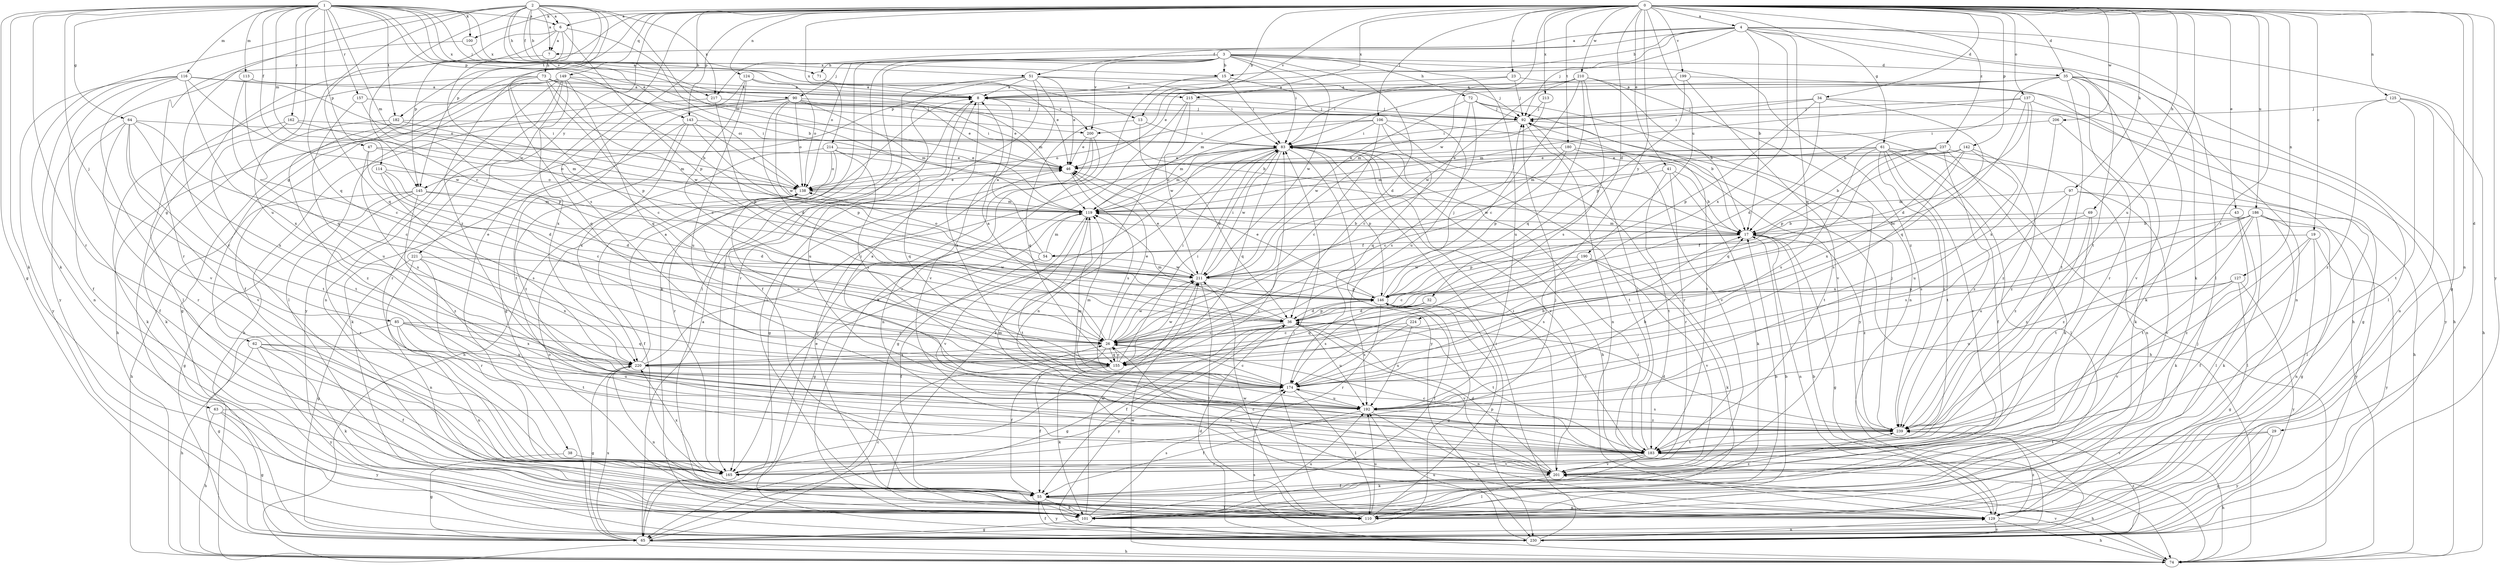 strict digraph  {
0;
1;
2;
3;
4;
6;
7;
8;
13;
15;
17;
19;
23;
26;
29;
32;
34;
35;
36;
38;
41;
43;
46;
47;
51;
54;
55;
61;
62;
63;
64;
65;
69;
71;
72;
73;
74;
83;
85;
90;
92;
97;
100;
101;
106;
110;
113;
114;
116;
119;
124;
125;
127;
129;
137;
138;
142;
143;
145;
146;
149;
155;
157;
162;
165;
174;
180;
182;
183;
186;
190;
192;
199;
200;
201;
206;
210;
211;
213;
214;
215;
217;
220;
221;
224;
230;
237;
239;
0 -> 4  [label=a];
0 -> 6  [label=a];
0 -> 13  [label=b];
0 -> 19  [label=c];
0 -> 23  [label=c];
0 -> 29  [label=d];
0 -> 32  [label=d];
0 -> 34  [label=d];
0 -> 35  [label=d];
0 -> 38  [label=e];
0 -> 41  [label=e];
0 -> 43  [label=e];
0 -> 61  [label=g];
0 -> 62  [label=g];
0 -> 63  [label=g];
0 -> 69  [label=h];
0 -> 97  [label=k];
0 -> 100  [label=k];
0 -> 106  [label=l];
0 -> 124  [label=n];
0 -> 125  [label=n];
0 -> 127  [label=n];
0 -> 129  [label=n];
0 -> 137  [label=o];
0 -> 142  [label=p];
0 -> 143  [label=p];
0 -> 149  [label=q];
0 -> 174  [label=s];
0 -> 180  [label=t];
0 -> 186  [label=u];
0 -> 190  [label=u];
0 -> 192  [label=u];
0 -> 199  [label=v];
0 -> 200  [label=v];
0 -> 206  [label=w];
0 -> 210  [label=w];
0 -> 211  [label=w];
0 -> 213  [label=x];
0 -> 214  [label=x];
0 -> 215  [label=x];
0 -> 221  [label=y];
0 -> 224  [label=y];
0 -> 230  [label=y];
0 -> 237  [label=z];
0 -> 239  [label=z];
1 -> 6  [label=a];
1 -> 46  [label=e];
1 -> 47  [label=f];
1 -> 64  [label=g];
1 -> 65  [label=g];
1 -> 85  [label=j];
1 -> 90  [label=j];
1 -> 100  [label=k];
1 -> 101  [label=k];
1 -> 113  [label=m];
1 -> 114  [label=m];
1 -> 116  [label=m];
1 -> 119  [label=m];
1 -> 143  [label=p];
1 -> 145  [label=p];
1 -> 157  [label=r];
1 -> 162  [label=r];
1 -> 165  [label=r];
1 -> 182  [label=t];
1 -> 192  [label=u];
1 -> 200  [label=v];
1 -> 215  [label=x];
1 -> 217  [label=x];
2 -> 6  [label=a];
2 -> 7  [label=a];
2 -> 13  [label=b];
2 -> 15  [label=b];
2 -> 26  [label=c];
2 -> 51  [label=f];
2 -> 71  [label=h];
2 -> 101  [label=k];
2 -> 119  [label=m];
2 -> 145  [label=p];
2 -> 155  [label=q];
2 -> 165  [label=r];
2 -> 182  [label=t];
2 -> 217  [label=x];
2 -> 239  [label=z];
3 -> 15  [label=b];
3 -> 35  [label=d];
3 -> 36  [label=d];
3 -> 71  [label=h];
3 -> 72  [label=h];
3 -> 83  [label=i];
3 -> 90  [label=j];
3 -> 101  [label=k];
3 -> 110  [label=l];
3 -> 138  [label=o];
3 -> 165  [label=r];
3 -> 192  [label=u];
3 -> 200  [label=v];
3 -> 211  [label=w];
3 -> 239  [label=z];
4 -> 7  [label=a];
4 -> 15  [label=b];
4 -> 17  [label=b];
4 -> 51  [label=f];
4 -> 65  [label=g];
4 -> 92  [label=j];
4 -> 101  [label=k];
4 -> 110  [label=l];
4 -> 145  [label=p];
4 -> 155  [label=q];
4 -> 183  [label=t];
4 -> 217  [label=x];
4 -> 220  [label=x];
6 -> 7  [label=a];
6 -> 17  [label=b];
6 -> 145  [label=p];
6 -> 146  [label=p];
6 -> 155  [label=q];
6 -> 211  [label=w];
7 -> 73  [label=h];
7 -> 230  [label=y];
8 -> 92  [label=j];
8 -> 174  [label=s];
8 -> 192  [label=u];
8 -> 200  [label=v];
13 -> 36  [label=d];
13 -> 83  [label=i];
13 -> 155  [label=q];
15 -> 8  [label=a];
15 -> 83  [label=i];
15 -> 101  [label=k];
15 -> 192  [label=u];
17 -> 54  [label=f];
17 -> 65  [label=g];
17 -> 119  [label=m];
17 -> 129  [label=n];
17 -> 146  [label=p];
17 -> 239  [label=z];
19 -> 54  [label=f];
19 -> 55  [label=f];
19 -> 129  [label=n];
19 -> 230  [label=y];
19 -> 239  [label=z];
23 -> 8  [label=a];
23 -> 92  [label=j];
23 -> 110  [label=l];
23 -> 119  [label=m];
26 -> 8  [label=a];
26 -> 46  [label=e];
26 -> 55  [label=f];
26 -> 83  [label=i];
26 -> 155  [label=q];
26 -> 211  [label=w];
26 -> 220  [label=x];
29 -> 65  [label=g];
29 -> 183  [label=t];
29 -> 201  [label=v];
29 -> 230  [label=y];
32 -> 36  [label=d];
32 -> 155  [label=q];
32 -> 174  [label=s];
34 -> 36  [label=d];
34 -> 65  [label=g];
34 -> 83  [label=i];
34 -> 92  [label=j];
34 -> 146  [label=p];
34 -> 155  [label=q];
35 -> 8  [label=a];
35 -> 17  [label=b];
35 -> 46  [label=e];
35 -> 74  [label=h];
35 -> 83  [label=i];
35 -> 101  [label=k];
35 -> 129  [label=n];
35 -> 165  [label=r];
35 -> 183  [label=t];
35 -> 201  [label=v];
36 -> 26  [label=c];
36 -> 55  [label=f];
36 -> 65  [label=g];
36 -> 119  [label=m];
36 -> 146  [label=p];
36 -> 183  [label=t];
36 -> 192  [label=u];
36 -> 201  [label=v];
36 -> 230  [label=y];
38 -> 65  [label=g];
38 -> 201  [label=v];
41 -> 17  [label=b];
41 -> 101  [label=k];
41 -> 138  [label=o];
41 -> 165  [label=r];
41 -> 183  [label=t];
43 -> 17  [label=b];
43 -> 101  [label=k];
43 -> 110  [label=l];
46 -> 138  [label=o];
46 -> 174  [label=s];
47 -> 36  [label=d];
47 -> 46  [label=e];
47 -> 138  [label=o];
47 -> 174  [label=s];
51 -> 8  [label=a];
51 -> 46  [label=e];
51 -> 55  [label=f];
51 -> 83  [label=i];
51 -> 92  [label=j];
51 -> 110  [label=l];
51 -> 165  [label=r];
51 -> 201  [label=v];
54 -> 8  [label=a];
54 -> 55  [label=f];
54 -> 119  [label=m];
54 -> 138  [label=o];
54 -> 211  [label=w];
55 -> 101  [label=k];
55 -> 110  [label=l];
55 -> 129  [label=n];
55 -> 230  [label=y];
55 -> 239  [label=z];
61 -> 46  [label=e];
61 -> 55  [label=f];
61 -> 74  [label=h];
61 -> 110  [label=l];
61 -> 119  [label=m];
61 -> 174  [label=s];
61 -> 183  [label=t];
61 -> 201  [label=v];
61 -> 211  [label=w];
61 -> 239  [label=z];
62 -> 55  [label=f];
62 -> 74  [label=h];
62 -> 101  [label=k];
62 -> 192  [label=u];
62 -> 220  [label=x];
62 -> 230  [label=y];
63 -> 65  [label=g];
63 -> 74  [label=h];
63 -> 230  [label=y];
63 -> 239  [label=z];
64 -> 26  [label=c];
64 -> 55  [label=f];
64 -> 83  [label=i];
64 -> 165  [label=r];
64 -> 183  [label=t];
64 -> 201  [label=v];
64 -> 220  [label=x];
65 -> 8  [label=a];
65 -> 26  [label=c];
65 -> 74  [label=h];
65 -> 220  [label=x];
69 -> 17  [label=b];
69 -> 174  [label=s];
69 -> 183  [label=t];
69 -> 239  [label=z];
71 -> 46  [label=e];
72 -> 17  [label=b];
72 -> 26  [label=c];
72 -> 92  [label=j];
72 -> 174  [label=s];
72 -> 211  [label=w];
72 -> 230  [label=y];
73 -> 8  [label=a];
73 -> 17  [label=b];
73 -> 26  [label=c];
73 -> 110  [label=l];
73 -> 138  [label=o];
73 -> 146  [label=p];
73 -> 155  [label=q];
73 -> 211  [label=w];
74 -> 83  [label=i];
74 -> 92  [label=j];
74 -> 174  [label=s];
74 -> 201  [label=v];
74 -> 211  [label=w];
83 -> 46  [label=e];
83 -> 65  [label=g];
83 -> 74  [label=h];
83 -> 101  [label=k];
83 -> 119  [label=m];
83 -> 146  [label=p];
83 -> 155  [label=q];
83 -> 183  [label=t];
83 -> 201  [label=v];
83 -> 211  [label=w];
83 -> 230  [label=y];
85 -> 26  [label=c];
85 -> 65  [label=g];
85 -> 129  [label=n];
85 -> 155  [label=q];
85 -> 183  [label=t];
85 -> 220  [label=x];
90 -> 17  [label=b];
90 -> 36  [label=d];
90 -> 46  [label=e];
90 -> 74  [label=h];
90 -> 92  [label=j];
90 -> 119  [label=m];
90 -> 138  [label=o];
90 -> 183  [label=t];
90 -> 211  [label=w];
92 -> 83  [label=i];
92 -> 129  [label=n];
92 -> 201  [label=v];
97 -> 110  [label=l];
97 -> 119  [label=m];
97 -> 174  [label=s];
97 -> 201  [label=v];
97 -> 239  [label=z];
100 -> 8  [label=a];
100 -> 165  [label=r];
101 -> 17  [label=b];
101 -> 65  [label=g];
101 -> 174  [label=s];
101 -> 192  [label=u];
101 -> 211  [label=w];
106 -> 26  [label=c];
106 -> 83  [label=i];
106 -> 119  [label=m];
106 -> 138  [label=o];
106 -> 155  [label=q];
106 -> 165  [label=r];
106 -> 183  [label=t];
110 -> 17  [label=b];
110 -> 46  [label=e];
110 -> 83  [label=i];
110 -> 138  [label=o];
110 -> 146  [label=p];
110 -> 192  [label=u];
110 -> 211  [label=w];
113 -> 8  [label=a];
113 -> 26  [label=c];
113 -> 155  [label=q];
114 -> 26  [label=c];
114 -> 36  [label=d];
114 -> 138  [label=o];
114 -> 174  [label=s];
116 -> 8  [label=a];
116 -> 55  [label=f];
116 -> 129  [label=n];
116 -> 138  [label=o];
116 -> 201  [label=v];
116 -> 211  [label=w];
116 -> 220  [label=x];
116 -> 230  [label=y];
119 -> 17  [label=b];
119 -> 65  [label=g];
119 -> 183  [label=t];
119 -> 201  [label=v];
124 -> 8  [label=a];
124 -> 26  [label=c];
124 -> 65  [label=g];
124 -> 138  [label=o];
124 -> 192  [label=u];
125 -> 74  [label=h];
125 -> 92  [label=j];
125 -> 129  [label=n];
125 -> 183  [label=t];
125 -> 239  [label=z];
127 -> 65  [label=g];
127 -> 146  [label=p];
127 -> 192  [label=u];
127 -> 201  [label=v];
127 -> 230  [label=y];
129 -> 17  [label=b];
129 -> 74  [label=h];
129 -> 230  [label=y];
129 -> 239  [label=z];
137 -> 26  [label=c];
137 -> 36  [label=d];
137 -> 92  [label=j];
137 -> 119  [label=m];
137 -> 220  [label=x];
137 -> 230  [label=y];
138 -> 46  [label=e];
138 -> 55  [label=f];
138 -> 119  [label=m];
142 -> 46  [label=e];
142 -> 119  [label=m];
142 -> 146  [label=p];
142 -> 174  [label=s];
142 -> 192  [label=u];
142 -> 220  [label=x];
142 -> 239  [label=z];
143 -> 83  [label=i];
143 -> 101  [label=k];
143 -> 138  [label=o];
143 -> 146  [label=p];
143 -> 183  [label=t];
143 -> 220  [label=x];
145 -> 36  [label=d];
145 -> 65  [label=g];
145 -> 74  [label=h];
145 -> 119  [label=m];
145 -> 165  [label=r];
145 -> 239  [label=z];
146 -> 36  [label=d];
146 -> 46  [label=e];
146 -> 55  [label=f];
146 -> 65  [label=g];
146 -> 92  [label=j];
146 -> 165  [label=r];
146 -> 183  [label=t];
146 -> 230  [label=y];
149 -> 8  [label=a];
149 -> 55  [label=f];
149 -> 65  [label=g];
149 -> 110  [label=l];
149 -> 119  [label=m];
149 -> 129  [label=n];
149 -> 155  [label=q];
149 -> 165  [label=r];
149 -> 220  [label=x];
149 -> 230  [label=y];
155 -> 26  [label=c];
155 -> 55  [label=f];
155 -> 83  [label=i];
155 -> 101  [label=k];
155 -> 211  [label=w];
157 -> 92  [label=j];
157 -> 146  [label=p];
157 -> 192  [label=u];
162 -> 83  [label=i];
162 -> 101  [label=k];
162 -> 119  [label=m];
162 -> 183  [label=t];
165 -> 83  [label=i];
165 -> 92  [label=j];
165 -> 220  [label=x];
174 -> 17  [label=b];
174 -> 26  [label=c];
174 -> 110  [label=l];
174 -> 119  [label=m];
174 -> 138  [label=o];
174 -> 192  [label=u];
180 -> 26  [label=c];
180 -> 46  [label=e];
180 -> 74  [label=h];
180 -> 146  [label=p];
180 -> 183  [label=t];
182 -> 83  [label=i];
182 -> 101  [label=k];
182 -> 119  [label=m];
182 -> 239  [label=z];
183 -> 26  [label=c];
183 -> 74  [label=h];
183 -> 92  [label=j];
183 -> 101  [label=k];
183 -> 119  [label=m];
183 -> 165  [label=r];
183 -> 201  [label=v];
186 -> 17  [label=b];
186 -> 65  [label=g];
186 -> 101  [label=k];
186 -> 110  [label=l];
186 -> 183  [label=t];
186 -> 192  [label=u];
186 -> 220  [label=x];
186 -> 230  [label=y];
186 -> 239  [label=z];
190 -> 26  [label=c];
190 -> 101  [label=k];
190 -> 174  [label=s];
190 -> 201  [label=v];
190 -> 211  [label=w];
192 -> 8  [label=a];
192 -> 17  [label=b];
192 -> 55  [label=f];
192 -> 119  [label=m];
192 -> 129  [label=n];
192 -> 239  [label=z];
199 -> 8  [label=a];
199 -> 74  [label=h];
199 -> 146  [label=p];
199 -> 201  [label=v];
200 -> 46  [label=e];
200 -> 65  [label=g];
200 -> 129  [label=n];
200 -> 230  [label=y];
201 -> 26  [label=c];
201 -> 36  [label=d];
201 -> 55  [label=f];
201 -> 74  [label=h];
201 -> 83  [label=i];
201 -> 110  [label=l];
206 -> 83  [label=i];
206 -> 101  [label=k];
206 -> 239  [label=z];
210 -> 8  [label=a];
210 -> 17  [label=b];
210 -> 26  [label=c];
210 -> 83  [label=i];
210 -> 129  [label=n];
210 -> 155  [label=q];
210 -> 174  [label=s];
210 -> 211  [label=w];
211 -> 46  [label=e];
211 -> 83  [label=i];
211 -> 110  [label=l];
211 -> 146  [label=p];
213 -> 92  [label=j];
213 -> 119  [label=m];
214 -> 46  [label=e];
214 -> 74  [label=h];
214 -> 138  [label=o];
214 -> 155  [label=q];
214 -> 165  [label=r];
214 -> 174  [label=s];
215 -> 92  [label=j];
215 -> 129  [label=n];
215 -> 165  [label=r];
215 -> 211  [label=w];
217 -> 46  [label=e];
217 -> 74  [label=h];
217 -> 92  [label=j];
217 -> 146  [label=p];
220 -> 8  [label=a];
220 -> 65  [label=g];
220 -> 83  [label=i];
220 -> 129  [label=n];
220 -> 174  [label=s];
221 -> 65  [label=g];
221 -> 129  [label=n];
221 -> 165  [label=r];
221 -> 211  [label=w];
221 -> 220  [label=x];
224 -> 26  [label=c];
224 -> 174  [label=s];
224 -> 192  [label=u];
230 -> 36  [label=d];
230 -> 55  [label=f];
230 -> 83  [label=i];
230 -> 129  [label=n];
230 -> 192  [label=u];
230 -> 239  [label=z];
237 -> 17  [label=b];
237 -> 46  [label=e];
237 -> 101  [label=k];
237 -> 129  [label=n];
237 -> 155  [label=q];
237 -> 239  [label=z];
239 -> 36  [label=d];
239 -> 92  [label=j];
239 -> 174  [label=s];
239 -> 183  [label=t];
}
